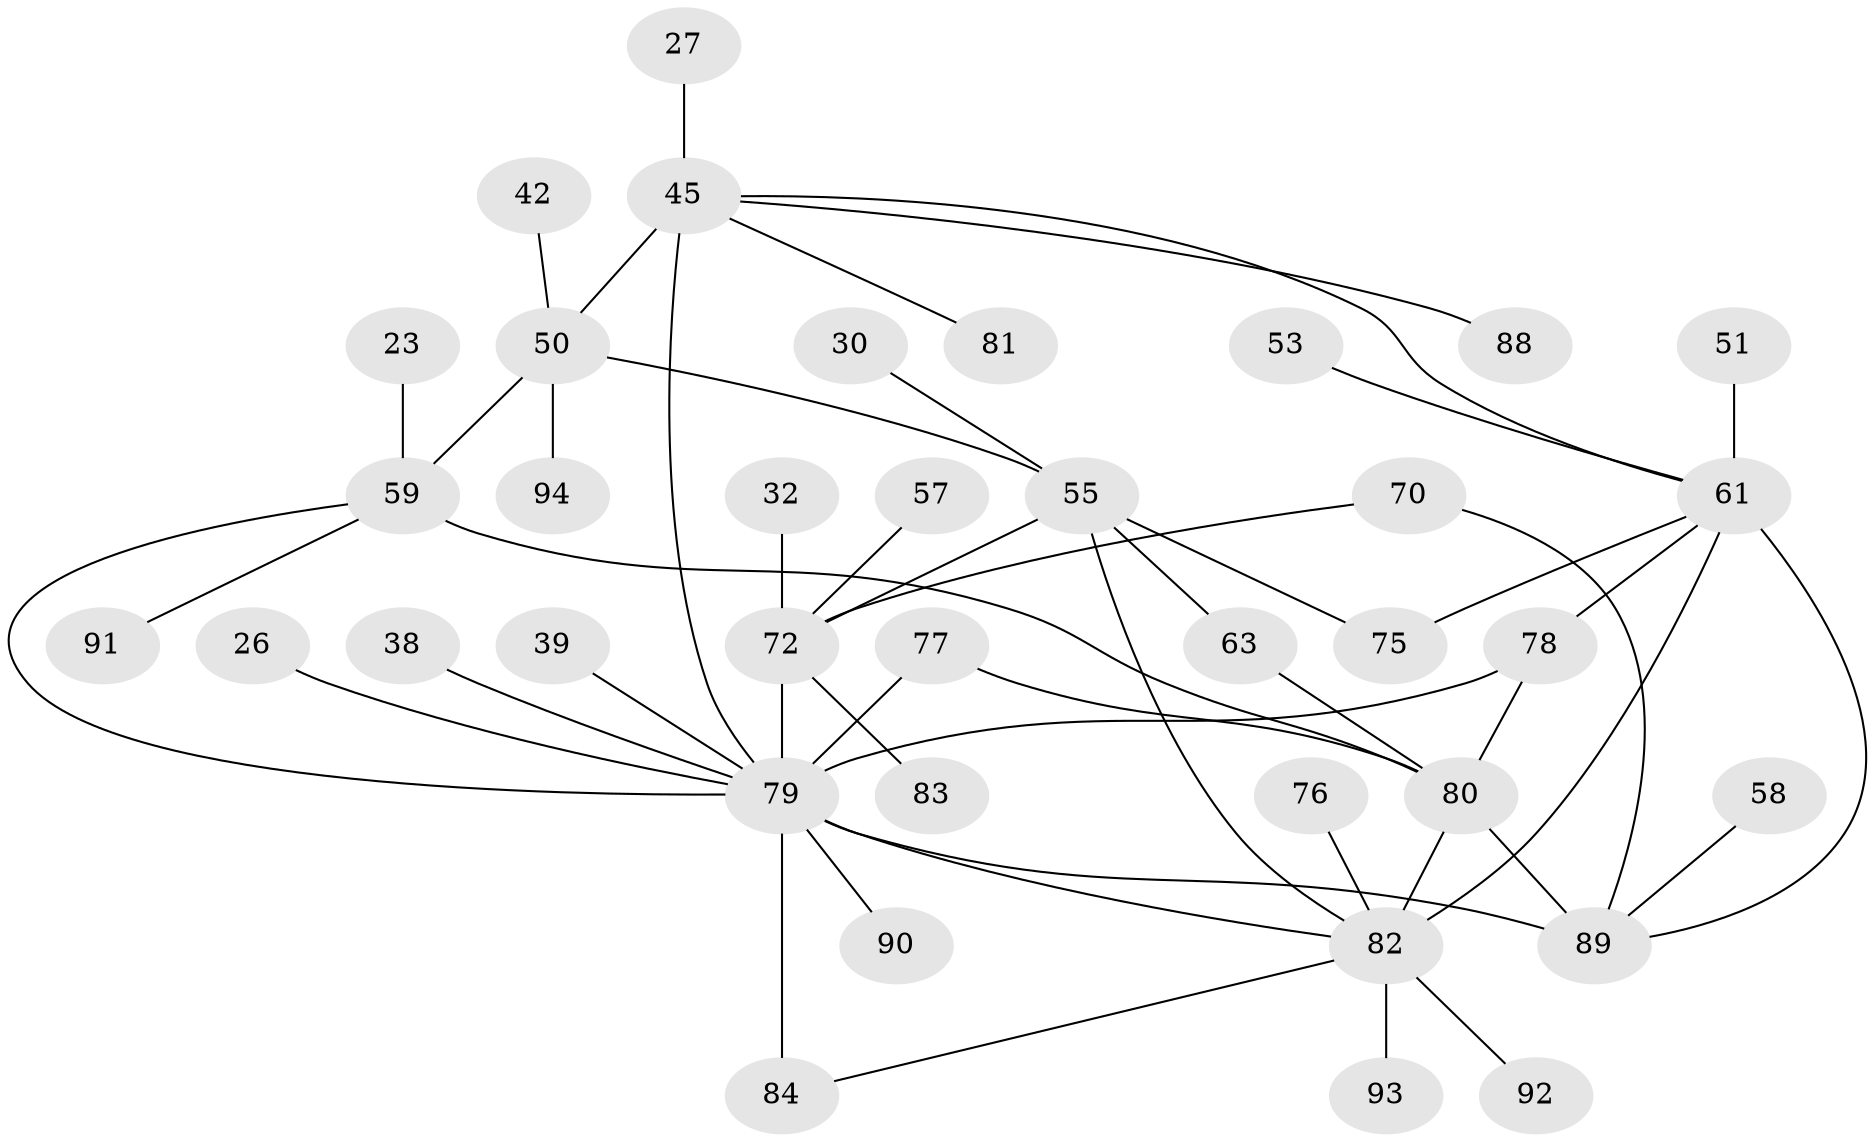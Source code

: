// original degree distribution, {4: 0.13829787234042554, 9: 0.010638297872340425, 3: 0.22340425531914893, 6: 0.031914893617021274, 5: 0.07446808510638298, 2: 0.2978723404255319, 1: 0.22340425531914893}
// Generated by graph-tools (version 1.1) at 2025/46/03/04/25 21:46:05]
// undirected, 37 vertices, 50 edges
graph export_dot {
graph [start="1"]
  node [color=gray90,style=filled];
  23;
  26;
  27 [super="+21"];
  30;
  32;
  38;
  39;
  42;
  45 [super="+2"];
  50 [super="+4"];
  51;
  53;
  55 [super="+48+25"];
  57 [super="+40"];
  58;
  59 [super="+8"];
  61 [super="+12+29+46"];
  63;
  70 [super="+64"];
  72 [super="+18+9"];
  75 [super="+56"];
  76 [super="+74"];
  77;
  78 [super="+33+71"];
  79 [super="+7+62"];
  80 [super="+44+68"];
  81 [super="+65"];
  82 [super="+67+36+73+28"];
  83;
  84 [super="+17+69"];
  88 [super="+85"];
  89 [super="+13+41+60"];
  90;
  91 [super="+87"];
  92;
  93 [super="+86"];
  94;
  23 -- 59;
  26 -- 79;
  27 -- 45;
  30 -- 55;
  32 -- 72;
  38 -- 79;
  39 -- 79;
  42 -- 50;
  45 -- 50 [weight=2];
  45 -- 61 [weight=2];
  45 -- 79 [weight=3];
  45 -- 81;
  45 -- 88;
  50 -- 59 [weight=2];
  50 -- 94;
  50 -- 55 [weight=2];
  51 -- 61;
  53 -- 61;
  55 -- 63;
  55 -- 75;
  55 -- 72 [weight=2];
  55 -- 82;
  57 -- 72;
  58 -- 89;
  59 -- 80;
  59 -- 79;
  59 -- 91;
  61 -- 89 [weight=3];
  61 -- 78;
  61 -- 82 [weight=3];
  61 -- 75;
  63 -- 80;
  70 -- 89;
  70 -- 72;
  72 -- 83;
  72 -- 79 [weight=2];
  76 -- 82;
  77 -- 80;
  77 -- 79;
  78 -- 80 [weight=2];
  78 -- 79;
  79 -- 89 [weight=3];
  79 -- 90 [weight=2];
  79 -- 82;
  79 -- 84 [weight=2];
  80 -- 89 [weight=2];
  80 -- 82;
  82 -- 84;
  82 -- 92;
  82 -- 93 [weight=2];
}
